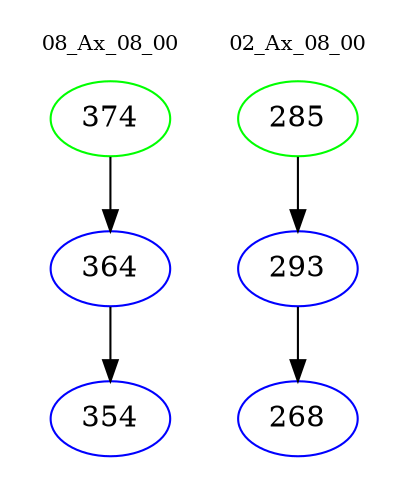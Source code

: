 digraph{
subgraph cluster_0 {
color = white
label = "08_Ax_08_00";
fontsize=10;
T0_374 [label="374", color="green"]
T0_374 -> T0_364 [color="black"]
T0_364 [label="364", color="blue"]
T0_364 -> T0_354 [color="black"]
T0_354 [label="354", color="blue"]
}
subgraph cluster_1 {
color = white
label = "02_Ax_08_00";
fontsize=10;
T1_285 [label="285", color="green"]
T1_285 -> T1_293 [color="black"]
T1_293 [label="293", color="blue"]
T1_293 -> T1_268 [color="black"]
T1_268 [label="268", color="blue"]
}
}
